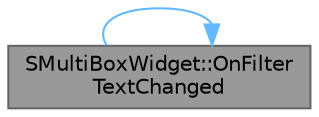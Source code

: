 digraph "SMultiBoxWidget::OnFilterTextChanged"
{
 // INTERACTIVE_SVG=YES
 // LATEX_PDF_SIZE
  bgcolor="transparent";
  edge [fontname=Helvetica,fontsize=10,labelfontname=Helvetica,labelfontsize=10];
  node [fontname=Helvetica,fontsize=10,shape=box,height=0.2,width=0.4];
  rankdir="LR";
  Node1 [id="Node000001",label="SMultiBoxWidget::OnFilter\lTextChanged",height=0.2,width=0.4,color="gray40", fillcolor="grey60", style="filled", fontcolor="black",tooltip="Called when the search field text changes."];
  Node1 -> Node1 [id="edge1_Node000001_Node000001",color="steelblue1",style="solid",tooltip=" "];
}
